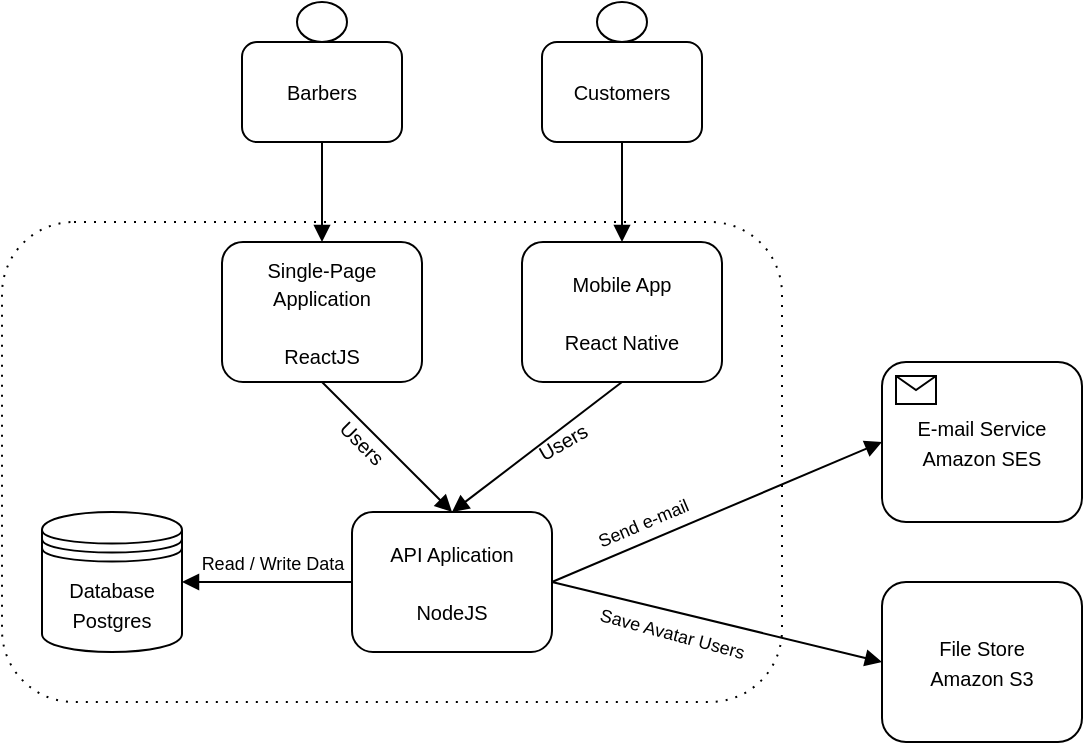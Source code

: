 <mxfile version="13.4.8" type="github"><diagram id="hurQVjQ-eIUFvPgD2TNr" name="Page-1"><mxGraphModel dx="886" dy="386" grid="1" gridSize="10" guides="1" tooltips="1" connect="1" arrows="1" fold="1" page="1" pageScale="1" pageWidth="827" pageHeight="1169" math="0" shadow="0"><root><mxCell id="nsIDviEuGUj8hNJHS6rk-0"/><mxCell id="nsIDviEuGUj8hNJHS6rk-1" parent="nsIDviEuGUj8hNJHS6rk-0"/><mxCell id="SGYws21HqvsGAMXQTqhU-0" value="" style="shape=ext;rounded=1;html=1;whiteSpace=wrap;dashed=1;dashPattern=1 4;" vertex="1" parent="nsIDviEuGUj8hNJHS6rk-1"><mxGeometry x="140" y="210" width="390" height="240" as="geometry"/></mxCell><mxCell id="SGYws21HqvsGAMXQTqhU-422" value="&lt;font style=&quot;font-size: 10px&quot;&gt;E-mail Service&lt;br&gt;Amazon SES&lt;/font&gt;" style="html=1;whiteSpace=wrap;rounded=1;dropTarget=0;" vertex="1" parent="nsIDviEuGUj8hNJHS6rk-1"><mxGeometry x="580" y="280" width="100" height="80" as="geometry"/></mxCell><mxCell id="SGYws21HqvsGAMXQTqhU-423" value="" style="html=1;shape=message;outlineConnect=0;" vertex="1" parent="SGYws21HqvsGAMXQTqhU-422"><mxGeometry width="20" height="14" relative="1" as="geometry"><mxPoint x="7" y="7" as="offset"/></mxGeometry></mxCell><mxCell id="SGYws21HqvsGAMXQTqhU-424" value="&lt;font style=&quot;font-size: 10px&quot;&gt;File Store&lt;br&gt;Amazon S3&lt;/font&gt;" style="shape=ext;rounded=1;html=1;whiteSpace=wrap;" vertex="1" parent="nsIDviEuGUj8hNJHS6rk-1"><mxGeometry x="580" y="390" width="100" height="80" as="geometry"/></mxCell><mxCell id="SGYws21HqvsGAMXQTqhU-425" value="&lt;font style=&quot;font-size: 10px&quot;&gt;Database&lt;br&gt;Postgres&lt;/font&gt;" style="shape=datastore;whiteSpace=wrap;html=1;" vertex="1" parent="nsIDviEuGUj8hNJHS6rk-1"><mxGeometry x="160" y="355" width="70" height="70" as="geometry"/></mxCell><mxCell id="SGYws21HqvsGAMXQTqhU-426" value="&lt;font style=&quot;font-size: 10px&quot;&gt;API Aplication&lt;br&gt;&lt;br&gt;NodeJS&lt;/font&gt;" style="shape=ext;rounded=1;html=1;whiteSpace=wrap;" vertex="1" parent="nsIDviEuGUj8hNJHS6rk-1"><mxGeometry x="315" y="355" width="100" height="70" as="geometry"/></mxCell><mxCell id="SGYws21HqvsGAMXQTqhU-427" value="" style="endArrow=block;endFill=1;endSize=6;html=1;entryX=0;entryY=0.5;entryDx=0;entryDy=0;exitX=1;exitY=0.5;exitDx=0;exitDy=0;" edge="1" parent="nsIDviEuGUj8hNJHS6rk-1" source="SGYws21HqvsGAMXQTqhU-426" target="SGYws21HqvsGAMXQTqhU-422"><mxGeometry width="100" relative="1" as="geometry"><mxPoint x="320" y="390" as="sourcePoint"/><mxPoint x="420" y="390" as="targetPoint"/></mxGeometry></mxCell><mxCell id="SGYws21HqvsGAMXQTqhU-428" value="" style="endArrow=block;endFill=1;endSize=6;html=1;entryX=0;entryY=0.5;entryDx=0;entryDy=0;exitX=1;exitY=0.5;exitDx=0;exitDy=0;" edge="1" parent="nsIDviEuGUj8hNJHS6rk-1" source="SGYws21HqvsGAMXQTqhU-426" target="SGYws21HqvsGAMXQTqhU-424"><mxGeometry width="100" relative="1" as="geometry"><mxPoint x="320" y="390" as="sourcePoint"/><mxPoint x="420" y="390" as="targetPoint"/></mxGeometry></mxCell><mxCell id="SGYws21HqvsGAMXQTqhU-429" value="&lt;font style=&quot;font-size: 9px&quot;&gt;Send e-mail&lt;/font&gt;" style="text;html=1;resizable=0;autosize=1;align=center;verticalAlign=middle;points=[];fillColor=none;strokeColor=none;rounded=0;rotation=-23;" vertex="1" parent="nsIDviEuGUj8hNJHS6rk-1"><mxGeometry x="430" y="350" width="60" height="20" as="geometry"/></mxCell><mxCell id="SGYws21HqvsGAMXQTqhU-430" value="&lt;font style=&quot;font-size: 9px&quot;&gt;Save Avatar Users&lt;/font&gt;" style="text;html=1;resizable=0;autosize=1;align=center;verticalAlign=middle;points=[];fillColor=none;strokeColor=none;rounded=0;rotation=15;" vertex="1" parent="nsIDviEuGUj8hNJHS6rk-1"><mxGeometry x="430" y="405" width="90" height="20" as="geometry"/></mxCell><mxCell id="SGYws21HqvsGAMXQTqhU-431" value="" style="endArrow=block;endFill=1;endSize=6;html=1;exitX=0;exitY=0.5;exitDx=0;exitDy=0;entryX=1;entryY=0.5;entryDx=0;entryDy=0;" edge="1" parent="nsIDviEuGUj8hNJHS6rk-1" source="SGYws21HqvsGAMXQTqhU-426" target="SGYws21HqvsGAMXQTqhU-425"><mxGeometry width="100" relative="1" as="geometry"><mxPoint x="320" y="390" as="sourcePoint"/><mxPoint x="420" y="390" as="targetPoint"/></mxGeometry></mxCell><mxCell id="SGYws21HqvsGAMXQTqhU-432" value="&lt;font style=&quot;font-size: 9px&quot;&gt;Read / Write Data&lt;/font&gt;" style="text;html=1;resizable=0;autosize=1;align=center;verticalAlign=middle;points=[];fillColor=none;strokeColor=none;rounded=0;rotation=0;" vertex="1" parent="nsIDviEuGUj8hNJHS6rk-1"><mxGeometry x="230" y="370" width="90" height="20" as="geometry"/></mxCell><mxCell id="SGYws21HqvsGAMXQTqhU-433" value="&lt;font style=&quot;font-size: 10px&quot;&gt;Single-Page Application&lt;br&gt;&lt;br&gt;ReactJS&lt;/font&gt;" style="shape=ext;rounded=1;html=1;whiteSpace=wrap;" vertex="1" parent="nsIDviEuGUj8hNJHS6rk-1"><mxGeometry x="250" y="220" width="100" height="70" as="geometry"/></mxCell><mxCell id="SGYws21HqvsGAMXQTqhU-434" value="&lt;font style=&quot;font-size: 10px&quot;&gt;Mobile App&lt;br&gt;&lt;br&gt;React Native&lt;/font&gt;" style="shape=ext;rounded=1;html=1;whiteSpace=wrap;" vertex="1" parent="nsIDviEuGUj8hNJHS6rk-1"><mxGeometry x="400" y="220" width="100" height="70" as="geometry"/></mxCell><mxCell id="SGYws21HqvsGAMXQTqhU-435" value="" style="endArrow=block;endFill=1;endSize=6;html=1;exitX=0.5;exitY=1;exitDx=0;exitDy=0;entryX=0.5;entryY=0;entryDx=0;entryDy=0;" edge="1" parent="nsIDviEuGUj8hNJHS6rk-1" source="SGYws21HqvsGAMXQTqhU-433" target="SGYws21HqvsGAMXQTqhU-426"><mxGeometry width="100" relative="1" as="geometry"><mxPoint x="310" y="310" as="sourcePoint"/><mxPoint x="410" y="310" as="targetPoint"/></mxGeometry></mxCell><mxCell id="SGYws21HqvsGAMXQTqhU-436" value="" style="endArrow=block;endFill=1;endSize=6;html=1;entryX=0.5;entryY=0;entryDx=0;entryDy=0;exitX=0.5;exitY=1;exitDx=0;exitDy=0;" edge="1" parent="nsIDviEuGUj8hNJHS6rk-1" source="SGYws21HqvsGAMXQTqhU-434" target="SGYws21HqvsGAMXQTqhU-426"><mxGeometry width="100" relative="1" as="geometry"><mxPoint x="310" y="310" as="sourcePoint"/><mxPoint x="410" y="310" as="targetPoint"/></mxGeometry></mxCell><mxCell id="SGYws21HqvsGAMXQTqhU-437" value="&lt;font size=&quot;1&quot;&gt;Users&lt;/font&gt;" style="text;html=1;resizable=0;autosize=1;align=center;verticalAlign=middle;points=[];fillColor=none;strokeColor=none;rounded=0;rotation=45;" vertex="1" parent="nsIDviEuGUj8hNJHS6rk-1"><mxGeometry x="300" y="310" width="40" height="20" as="geometry"/></mxCell><mxCell id="SGYws21HqvsGAMXQTqhU-438" value="&lt;font size=&quot;1&quot;&gt;Users&lt;/font&gt;" style="text;html=1;resizable=0;autosize=1;align=center;verticalAlign=middle;points=[];fillColor=none;strokeColor=none;rounded=0;rotation=-30;" vertex="1" parent="nsIDviEuGUj8hNJHS6rk-1"><mxGeometry x="400" y="310" width="40" height="20" as="geometry"/></mxCell><mxCell id="SGYws21HqvsGAMXQTqhU-439" value="" style="shape=mxgraph.bpmn.shape;html=1;verticalLabelPosition=bottom;labelBackgroundColor=#ffffff;verticalAlign=top;align=center;perimeter=ellipsePerimeter;outlineConnect=0;outline=standard;symbol=general;" vertex="1" parent="nsIDviEuGUj8hNJHS6rk-1"><mxGeometry x="287.5" y="100" width="25" height="20" as="geometry"/></mxCell><mxCell id="SGYws21HqvsGAMXQTqhU-440" value="&lt;font style=&quot;font-size: 10px&quot;&gt;Barbers&lt;/font&gt;" style="shape=ext;rounded=1;html=1;whiteSpace=wrap;" vertex="1" parent="nsIDviEuGUj8hNJHS6rk-1"><mxGeometry x="260" y="120" width="80" height="50" as="geometry"/></mxCell><mxCell id="SGYws21HqvsGAMXQTqhU-441" value="" style="endArrow=block;endFill=1;endSize=6;html=1;exitX=0.5;exitY=1;exitDx=0;exitDy=0;entryX=0.5;entryY=0;entryDx=0;entryDy=0;" edge="1" parent="nsIDviEuGUj8hNJHS6rk-1" source="SGYws21HqvsGAMXQTqhU-440" target="SGYws21HqvsGAMXQTqhU-433"><mxGeometry width="100" relative="1" as="geometry"><mxPoint x="310" y="180" as="sourcePoint"/><mxPoint x="410" y="180" as="targetPoint"/></mxGeometry></mxCell><mxCell id="SGYws21HqvsGAMXQTqhU-442" value="" style="shape=mxgraph.bpmn.shape;html=1;verticalLabelPosition=bottom;labelBackgroundColor=#ffffff;verticalAlign=top;align=center;perimeter=ellipsePerimeter;outlineConnect=0;outline=standard;symbol=general;" vertex="1" parent="nsIDviEuGUj8hNJHS6rk-1"><mxGeometry x="437.5" y="100" width="25" height="20" as="geometry"/></mxCell><mxCell id="SGYws21HqvsGAMXQTqhU-443" value="&lt;font style=&quot;font-size: 10px&quot;&gt;Customers&lt;/font&gt;" style="shape=ext;rounded=1;html=1;whiteSpace=wrap;" vertex="1" parent="nsIDviEuGUj8hNJHS6rk-1"><mxGeometry x="410" y="120" width="80" height="50" as="geometry"/></mxCell><mxCell id="SGYws21HqvsGAMXQTqhU-444" value="" style="endArrow=block;endFill=1;endSize=6;html=1;exitX=0.5;exitY=1;exitDx=0;exitDy=0;" edge="1" parent="nsIDviEuGUj8hNJHS6rk-1" source="SGYws21HqvsGAMXQTqhU-443" target="SGYws21HqvsGAMXQTqhU-434"><mxGeometry width="100" relative="1" as="geometry"><mxPoint x="310" y="180" as="sourcePoint"/><mxPoint x="410" y="180" as="targetPoint"/></mxGeometry></mxCell></root></mxGraphModel></diagram></mxfile>